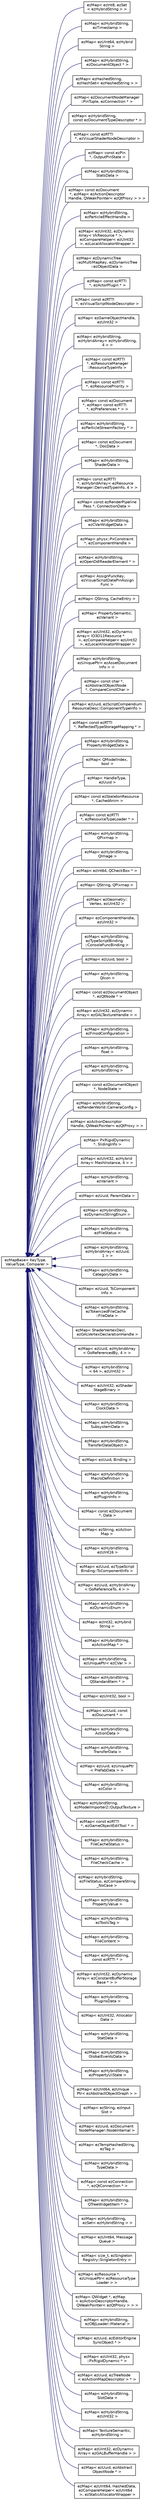 digraph "Graphical Class Hierarchy"
{
 // LATEX_PDF_SIZE
  edge [fontname="Helvetica",fontsize="10",labelfontname="Helvetica",labelfontsize="10"];
  node [fontname="Helvetica",fontsize="10",shape=record];
  rankdir="LR";
  Node0 [label="ezMapBase\< KeyType,\l ValueType, Comparer \>",height=0.2,width=0.4,color="black", fillcolor="white", style="filled",URL="$d1/d43/classez_map_base.htm",tooltip="An associative container. Similar to STL::map."];
  Node0 -> Node1 [dir="back",color="midnightblue",fontsize="10",style="solid",fontname="Helvetica"];
  Node1 [label="ezMap\< ezInt8, ezSet\l\< ezHybridString \> \>",height=0.2,width=0.4,color="black", fillcolor="white", style="filled",URL="$d1/d79/classez_map.htm",tooltip=" "];
  Node0 -> Node2 [dir="back",color="midnightblue",fontsize="10",style="solid",fontname="Helvetica"];
  Node2 [label="ezMap\< ezHybridString,\l ezTimestamp \>",height=0.2,width=0.4,color="black", fillcolor="white", style="filled",URL="$d1/d79/classez_map.htm",tooltip=" "];
  Node0 -> Node3 [dir="back",color="midnightblue",fontsize="10",style="solid",fontname="Helvetica"];
  Node3 [label="ezMap\< ezUInt64, ezHybrid\lString \>",height=0.2,width=0.4,color="black", fillcolor="white", style="filled",URL="$d1/d79/classez_map.htm",tooltip=" "];
  Node0 -> Node4 [dir="back",color="midnightblue",fontsize="10",style="solid",fontname="Helvetica"];
  Node4 [label="ezMap\< ezHybridString,\l ezDocumentObject * \>",height=0.2,width=0.4,color="black", fillcolor="white", style="filled",URL="$d1/d79/classez_map.htm",tooltip=" "];
  Node0 -> Node5 [dir="back",color="midnightblue",fontsize="10",style="solid",fontname="Helvetica"];
  Node5 [label="ezMap\< ezHashedString,\l ezHashSet\< ezHashedString \> \>",height=0.2,width=0.4,color="black", fillcolor="white", style="filled",URL="$d1/d79/classez_map.htm",tooltip=" "];
  Node0 -> Node6 [dir="back",color="midnightblue",fontsize="10",style="solid",fontname="Helvetica"];
  Node6 [label="ezMap\< ezDocumentNodeManager\l::PinTuple, ezConnection * \>",height=0.2,width=0.4,color="black", fillcolor="white", style="filled",URL="$d1/d79/classez_map.htm",tooltip=" "];
  Node0 -> Node7 [dir="back",color="midnightblue",fontsize="10",style="solid",fontname="Helvetica"];
  Node7 [label="ezMap\< ezHybridString,\l const ezDocumentTypeDescriptor * \>",height=0.2,width=0.4,color="black", fillcolor="white", style="filled",URL="$d1/d79/classez_map.htm",tooltip=" "];
  Node0 -> Node8 [dir="back",color="midnightblue",fontsize="10",style="solid",fontname="Helvetica"];
  Node8 [label="ezMap\< const ezRTTI\l *, ezVisualShaderNodeDescriptor \>",height=0.2,width=0.4,color="black", fillcolor="white", style="filled",URL="$d1/d79/classez_map.htm",tooltip=" "];
  Node0 -> Node9 [dir="back",color="midnightblue",fontsize="10",style="solid",fontname="Helvetica"];
  Node9 [label="ezMap\< const ezPin\l *, OutputPinState \>",height=0.2,width=0.4,color="black", fillcolor="white", style="filled",URL="$d1/d79/classez_map.htm",tooltip=" "];
  Node0 -> Node10 [dir="back",color="midnightblue",fontsize="10",style="solid",fontname="Helvetica"];
  Node10 [label="ezMap\< ezHybridString,\l StatsData \>",height=0.2,width=0.4,color="black", fillcolor="white", style="filled",URL="$d1/d79/classez_map.htm",tooltip=" "];
  Node0 -> Node11 [dir="back",color="midnightblue",fontsize="10",style="solid",fontname="Helvetica"];
  Node11 [label="ezMap\< const ezDocument\l *, ezMap\< ezActionDescriptor\lHandle, QWeakPointer\< ezQtProxy \> \> \>",height=0.2,width=0.4,color="black", fillcolor="white", style="filled",URL="$d1/d79/classez_map.htm",tooltip=" "];
  Node0 -> Node12 [dir="back",color="midnightblue",fontsize="10",style="solid",fontname="Helvetica"];
  Node12 [label="ezMap\< ezHybridString,\l ezParticleEffectHandle \>",height=0.2,width=0.4,color="black", fillcolor="white", style="filled",URL="$d1/d79/classez_map.htm",tooltip=" "];
  Node0 -> Node13 [dir="back",color="midnightblue",fontsize="10",style="solid",fontname="Helvetica"];
  Node13 [label="ezMap\< ezUInt32, ezDynamic\lArray\< VkResource * \>,\l ezCompareHelper\< ezUInt32\l \>, ezLocalAllocatorWrapper \>",height=0.2,width=0.4,color="black", fillcolor="white", style="filled",URL="$d1/d79/classez_map.htm",tooltip=" "];
  Node0 -> Node14 [dir="back",color="midnightblue",fontsize="10",style="solid",fontname="Helvetica"];
  Node14 [label="ezMap\< ezDynamicTree\l::ezMultiMapKey, ezDynamicTree\l::ezObjectData \>",height=0.2,width=0.4,color="black", fillcolor="white", style="filled",URL="$d1/d79/classez_map.htm",tooltip=" "];
  Node0 -> Node15 [dir="back",color="midnightblue",fontsize="10",style="solid",fontname="Helvetica"];
  Node15 [label="ezMap\< const ezRTTI\l *, ezActorPlugin * \>",height=0.2,width=0.4,color="black", fillcolor="white", style="filled",URL="$d1/d79/classez_map.htm",tooltip=" "];
  Node0 -> Node16 [dir="back",color="midnightblue",fontsize="10",style="solid",fontname="Helvetica"];
  Node16 [label="ezMap\< const ezRTTI\l *, ezVisualScriptNodeDescriptor \>",height=0.2,width=0.4,color="black", fillcolor="white", style="filled",URL="$d1/d79/classez_map.htm",tooltip=" "];
  Node0 -> Node17 [dir="back",color="midnightblue",fontsize="10",style="solid",fontname="Helvetica"];
  Node17 [label="ezMap\< ezGameObjectHandle,\l ezUInt32 \>",height=0.2,width=0.4,color="black", fillcolor="white", style="filled",URL="$d1/d79/classez_map.htm",tooltip=" "];
  Node0 -> Node18 [dir="back",color="midnightblue",fontsize="10",style="solid",fontname="Helvetica"];
  Node18 [label="ezMap\< ezHybridString,\l ezHybridArray\< ezHybridString,\l 4 \> \>",height=0.2,width=0.4,color="black", fillcolor="white", style="filled",URL="$d1/d79/classez_map.htm",tooltip=" "];
  Node0 -> Node19 [dir="back",color="midnightblue",fontsize="10",style="solid",fontname="Helvetica"];
  Node19 [label="ezMap\< const ezRTTI\l *, ezResourceManager\l::ResourceTypeInfo \>",height=0.2,width=0.4,color="black", fillcolor="white", style="filled",URL="$d1/d79/classez_map.htm",tooltip=" "];
  Node0 -> Node20 [dir="back",color="midnightblue",fontsize="10",style="solid",fontname="Helvetica"];
  Node20 [label="ezMap\< const ezRTTI\l *, ezResourcePriority \>",height=0.2,width=0.4,color="black", fillcolor="white", style="filled",URL="$d1/d79/classez_map.htm",tooltip=" "];
  Node0 -> Node21 [dir="back",color="midnightblue",fontsize="10",style="solid",fontname="Helvetica"];
  Node21 [label="ezMap\< const ezDocument\l *, ezMap\< const ezRTTI\l *, ezPreferences * \> \>",height=0.2,width=0.4,color="black", fillcolor="white", style="filled",URL="$d1/d79/classez_map.htm",tooltip=" "];
  Node0 -> Node22 [dir="back",color="midnightblue",fontsize="10",style="solid",fontname="Helvetica"];
  Node22 [label="ezMap\< ezHybridString,\l ezParticleStreamFactory * \>",height=0.2,width=0.4,color="black", fillcolor="white", style="filled",URL="$d1/d79/classez_map.htm",tooltip=" "];
  Node0 -> Node23 [dir="back",color="midnightblue",fontsize="10",style="solid",fontname="Helvetica"];
  Node23 [label="ezMap\< const ezDocument\l *, DocData \>",height=0.2,width=0.4,color="black", fillcolor="white", style="filled",URL="$d1/d79/classez_map.htm",tooltip=" "];
  Node0 -> Node24 [dir="back",color="midnightblue",fontsize="10",style="solid",fontname="Helvetica"];
  Node24 [label="ezMap\< ezHybridString,\l ShaderData \>",height=0.2,width=0.4,color="black", fillcolor="white", style="filled",URL="$d1/d79/classez_map.htm",tooltip=" "];
  Node0 -> Node25 [dir="back",color="midnightblue",fontsize="10",style="solid",fontname="Helvetica"];
  Node25 [label="ezMap\< const ezRTTI\l *, ezHybridArray\< ezResource\lManager::DerivedTypeInfo, 4 \> \>",height=0.2,width=0.4,color="black", fillcolor="white", style="filled",URL="$d1/d79/classez_map.htm",tooltip=" "];
  Node0 -> Node26 [dir="back",color="midnightblue",fontsize="10",style="solid",fontname="Helvetica"];
  Node26 [label="ezMap\< const ezRenderPipeline\lPass *, ConnectionData \>",height=0.2,width=0.4,color="black", fillcolor="white", style="filled",URL="$d1/d79/classez_map.htm",tooltip=" "];
  Node0 -> Node27 [dir="back",color="midnightblue",fontsize="10",style="solid",fontname="Helvetica"];
  Node27 [label="ezMap\< ezHybridString,\l ezCVarWidgetData \>",height=0.2,width=0.4,color="black", fillcolor="white", style="filled",URL="$d1/d79/classez_map.htm",tooltip=" "];
  Node0 -> Node28 [dir="back",color="midnightblue",fontsize="10",style="solid",fontname="Helvetica"];
  Node28 [label="ezMap\< physx::PxConstraint\l *, ezComponentHandle \>",height=0.2,width=0.4,color="black", fillcolor="white", style="filled",URL="$d1/d79/classez_map.htm",tooltip=" "];
  Node0 -> Node29 [dir="back",color="midnightblue",fontsize="10",style="solid",fontname="Helvetica"];
  Node29 [label="ezMap\< ezHybridString,\l ezOpenDdlReaderElement * \>",height=0.2,width=0.4,color="black", fillcolor="white", style="filled",URL="$d1/d79/classez_map.htm",tooltip=" "];
  Node0 -> Node30 [dir="back",color="midnightblue",fontsize="10",style="solid",fontname="Helvetica"];
  Node30 [label="ezMap\< AssignFuncKey,\l ezVisualScriptDataPinAssign\lFunc \>",height=0.2,width=0.4,color="black", fillcolor="white", style="filled",URL="$d1/d79/classez_map.htm",tooltip=" "];
  Node0 -> Node31 [dir="back",color="midnightblue",fontsize="10",style="solid",fontname="Helvetica"];
  Node31 [label="ezMap\< QString, CacheEntry \>",height=0.2,width=0.4,color="black", fillcolor="white", style="filled",URL="$d1/d79/classez_map.htm",tooltip=" "];
  Node0 -> Node32 [dir="back",color="midnightblue",fontsize="10",style="solid",fontname="Helvetica"];
  Node32 [label="ezMap\< PropertySemantic,\l ezVariant \>",height=0.2,width=0.4,color="black", fillcolor="white", style="filled",URL="$d1/d79/classez_map.htm",tooltip=" "];
  Node0 -> Node33 [dir="back",color="midnightblue",fontsize="10",style="solid",fontname="Helvetica"];
  Node33 [label="ezMap\< ezUInt32, ezDynamic\lArray\< ID3D11Resource *\l \>, ezCompareHelper\< ezUInt32\l \>, ezLocalAllocatorWrapper \>",height=0.2,width=0.4,color="black", fillcolor="white", style="filled",URL="$d1/d79/classez_map.htm",tooltip=" "];
  Node0 -> Node34 [dir="back",color="midnightblue",fontsize="10",style="solid",fontname="Helvetica"];
  Node34 [label="ezMap\< ezHybridString,\l ezUniquePtr\< ezAssetDocument\lInfo \> \>",height=0.2,width=0.4,color="black", fillcolor="white", style="filled",URL="$d1/d79/classez_map.htm",tooltip=" "];
  Node0 -> Node35 [dir="back",color="midnightblue",fontsize="10",style="solid",fontname="Helvetica"];
  Node35 [label="ezMap\< const char *,\l ezAbstractObjectNode\l *, CompareConstChar \>",height=0.2,width=0.4,color="black", fillcolor="white", style="filled",URL="$d1/d79/classez_map.htm",tooltip=" "];
  Node0 -> Node36 [dir="back",color="midnightblue",fontsize="10",style="solid",fontname="Helvetica"];
  Node36 [label="ezMap\< ezUuid, ezScriptCompendium\lResourceDesc::ComponentTypeInfo \>",height=0.2,width=0.4,color="black", fillcolor="white", style="filled",URL="$d1/d79/classez_map.htm",tooltip=" "];
  Node0 -> Node37 [dir="back",color="midnightblue",fontsize="10",style="solid",fontname="Helvetica"];
  Node37 [label="ezMap\< const ezRTTI\l *, ReflectedTypeStorageMapping * \>",height=0.2,width=0.4,color="black", fillcolor="white", style="filled",URL="$d1/d79/classez_map.htm",tooltip=" "];
  Node0 -> Node38 [dir="back",color="midnightblue",fontsize="10",style="solid",fontname="Helvetica"];
  Node38 [label="ezMap\< ezHybridString,\l PropertyWidgetData \>",height=0.2,width=0.4,color="black", fillcolor="white", style="filled",URL="$d1/d79/classez_map.htm",tooltip=" "];
  Node0 -> Node39 [dir="back",color="midnightblue",fontsize="10",style="solid",fontname="Helvetica"];
  Node39 [label="ezMap\< QModelIndex,\l bool \>",height=0.2,width=0.4,color="black", fillcolor="white", style="filled",URL="$d1/d79/classez_map.htm",tooltip=" "];
  Node0 -> Node40 [dir="back",color="midnightblue",fontsize="10",style="solid",fontname="Helvetica"];
  Node40 [label="ezMap\< HandleType,\l ezUuid \>",height=0.2,width=0.4,color="black", fillcolor="white", style="filled",URL="$d1/d79/classez_map.htm",tooltip=" "];
  Node0 -> Node41 [dir="back",color="midnightblue",fontsize="10",style="solid",fontname="Helvetica"];
  Node41 [label="ezMap\< const ezSkeletonResource\l *, CachedAnim \>",height=0.2,width=0.4,color="black", fillcolor="white", style="filled",URL="$d1/d79/classez_map.htm",tooltip=" "];
  Node0 -> Node42 [dir="back",color="midnightblue",fontsize="10",style="solid",fontname="Helvetica"];
  Node42 [label="ezMap\< const ezRTTI\l *, ezResourceTypeLoader * \>",height=0.2,width=0.4,color="black", fillcolor="white", style="filled",URL="$d1/d79/classez_map.htm",tooltip=" "];
  Node0 -> Node43 [dir="back",color="midnightblue",fontsize="10",style="solid",fontname="Helvetica"];
  Node43 [label="ezMap\< ezHybridString,\l QPixmap \>",height=0.2,width=0.4,color="black", fillcolor="white", style="filled",URL="$d1/d79/classez_map.htm",tooltip=" "];
  Node0 -> Node44 [dir="back",color="midnightblue",fontsize="10",style="solid",fontname="Helvetica"];
  Node44 [label="ezMap\< ezHybridString,\l QImage \>",height=0.2,width=0.4,color="black", fillcolor="white", style="filled",URL="$d1/d79/classez_map.htm",tooltip=" "];
  Node0 -> Node45 [dir="back",color="midnightblue",fontsize="10",style="solid",fontname="Helvetica"];
  Node45 [label="ezMap\< ezInt64, QCheckBox * \>",height=0.2,width=0.4,color="black", fillcolor="white", style="filled",URL="$d1/d79/classez_map.htm",tooltip=" "];
  Node0 -> Node46 [dir="back",color="midnightblue",fontsize="10",style="solid",fontname="Helvetica"];
  Node46 [label="ezMap\< QString, QPixmap \>",height=0.2,width=0.4,color="black", fillcolor="white", style="filled",URL="$d1/d79/classez_map.htm",tooltip=" "];
  Node0 -> Node47 [dir="back",color="midnightblue",fontsize="10",style="solid",fontname="Helvetica"];
  Node47 [label="ezMap\< ezGeometry::\lVertex, ezUInt32 \>",height=0.2,width=0.4,color="black", fillcolor="white", style="filled",URL="$d1/d79/classez_map.htm",tooltip=" "];
  Node0 -> Node48 [dir="back",color="midnightblue",fontsize="10",style="solid",fontname="Helvetica"];
  Node48 [label="ezMap\< ezComponentHandle,\l ezUInt32 \>",height=0.2,width=0.4,color="black", fillcolor="white", style="filled",URL="$d1/d79/classez_map.htm",tooltip=" "];
  Node0 -> Node49 [dir="back",color="midnightblue",fontsize="10",style="solid",fontname="Helvetica"];
  Node49 [label="ezMap\< ezHybridString,\l ezTypeScriptBinding\l::ConsoleFuncBinding \>",height=0.2,width=0.4,color="black", fillcolor="white", style="filled",URL="$d1/d79/classez_map.htm",tooltip=" "];
  Node0 -> Node50 [dir="back",color="midnightblue",fontsize="10",style="solid",fontname="Helvetica"];
  Node50 [label="ezMap\< ezUuid, bool \>",height=0.2,width=0.4,color="black", fillcolor="white", style="filled",URL="$d1/d79/classez_map.htm",tooltip=" "];
  Node0 -> Node51 [dir="back",color="midnightblue",fontsize="10",style="solid",fontname="Helvetica"];
  Node51 [label="ezMap\< ezHybridString,\l QIcon \>",height=0.2,width=0.4,color="black", fillcolor="white", style="filled",URL="$d1/d79/classez_map.htm",tooltip=" "];
  Node0 -> Node52 [dir="back",color="midnightblue",fontsize="10",style="solid",fontname="Helvetica"];
  Node52 [label="ezMap\< const ezDocumentObject\l *, ezQtNode * \>",height=0.2,width=0.4,color="black", fillcolor="white", style="filled",URL="$d1/d79/classez_map.htm",tooltip=" "];
  Node0 -> Node53 [dir="back",color="midnightblue",fontsize="10",style="solid",fontname="Helvetica"];
  Node53 [label="ezMap\< ezUInt32, ezDynamic\lArray\< ezGALTextureHandle \> \>",height=0.2,width=0.4,color="black", fillcolor="white", style="filled",URL="$d1/d79/classez_map.htm",tooltip=" "];
  Node0 -> Node54 [dir="back",color="midnightblue",fontsize="10",style="solid",fontname="Helvetica"];
  Node54 [label="ezMap\< ezHybridString,\l ezFmodConfiguration \>",height=0.2,width=0.4,color="black", fillcolor="white", style="filled",URL="$d1/d79/classez_map.htm",tooltip=" "];
  Node0 -> Node55 [dir="back",color="midnightblue",fontsize="10",style="solid",fontname="Helvetica"];
  Node55 [label="ezMap\< ezHybridString,\l float \>",height=0.2,width=0.4,color="black", fillcolor="white", style="filled",URL="$d1/d79/classez_map.htm",tooltip=" "];
  Node0 -> Node56 [dir="back",color="midnightblue",fontsize="10",style="solid",fontname="Helvetica"];
  Node56 [label="ezMap\< ezHybridString,\l ezHybridString \>",height=0.2,width=0.4,color="black", fillcolor="white", style="filled",URL="$d1/d79/classez_map.htm",tooltip=" "];
  Node0 -> Node57 [dir="back",color="midnightblue",fontsize="10",style="solid",fontname="Helvetica"];
  Node57 [label="ezMap\< const ezDocumentObject\l *, NodeState \>",height=0.2,width=0.4,color="black", fillcolor="white", style="filled",URL="$d1/d79/classez_map.htm",tooltip=" "];
  Node0 -> Node58 [dir="back",color="midnightblue",fontsize="10",style="solid",fontname="Helvetica"];
  Node58 [label="ezMap\< ezHybridString,\l ezRenderWorld::CameraConfig \>",height=0.2,width=0.4,color="black", fillcolor="white", style="filled",URL="$d1/d79/classez_map.htm",tooltip=" "];
  Node0 -> Node59 [dir="back",color="midnightblue",fontsize="10",style="solid",fontname="Helvetica"];
  Node59 [label="ezMap\< ezActionDescriptor\lHandle, QWeakPointer\< ezQtProxy \> \>",height=0.2,width=0.4,color="black", fillcolor="white", style="filled",URL="$d1/d79/classez_map.htm",tooltip=" "];
  Node0 -> Node60 [dir="back",color="midnightblue",fontsize="10",style="solid",fontname="Helvetica"];
  Node60 [label="ezMap\< PxRigidDynamic\l *, SlidingInfo \>",height=0.2,width=0.4,color="black", fillcolor="white", style="filled",URL="$d1/d79/classez_map.htm",tooltip=" "];
  Node0 -> Node61 [dir="back",color="midnightblue",fontsize="10",style="solid",fontname="Helvetica"];
  Node61 [label="ezMap\< ezUInt32, ezHybrid\lArray\< MeshInstance, 4 \> \>",height=0.2,width=0.4,color="black", fillcolor="white", style="filled",URL="$d1/d79/classez_map.htm",tooltip=" "];
  Node0 -> Node62 [dir="back",color="midnightblue",fontsize="10",style="solid",fontname="Helvetica"];
  Node62 [label="ezMap\< ezHybridString,\l ezVariant \>",height=0.2,width=0.4,color="black", fillcolor="white", style="filled",URL="$d1/d79/classez_map.htm",tooltip=" "];
  Node0 -> Node63 [dir="back",color="midnightblue",fontsize="10",style="solid",fontname="Helvetica"];
  Node63 [label="ezMap\< ezUuid, ParamData \>",height=0.2,width=0.4,color="black", fillcolor="white", style="filled",URL="$d1/d79/classez_map.htm",tooltip=" "];
  Node0 -> Node64 [dir="back",color="midnightblue",fontsize="10",style="solid",fontname="Helvetica"];
  Node64 [label="ezMap\< ezHybridString,\l ezDynamicStringEnum \>",height=0.2,width=0.4,color="black", fillcolor="white", style="filled",URL="$d1/d79/classez_map.htm",tooltip=" "];
  Node0 -> Node65 [dir="back",color="midnightblue",fontsize="10",style="solid",fontname="Helvetica"];
  Node65 [label="ezMap\< ezHybridString,\l ezFileStatus \>",height=0.2,width=0.4,color="black", fillcolor="white", style="filled",URL="$d1/d79/classez_map.htm",tooltip=" "];
  Node0 -> Node66 [dir="back",color="midnightblue",fontsize="10",style="solid",fontname="Helvetica"];
  Node66 [label="ezMap\< ezHybridString,\l ezHybridArray\< ezUuid,\l 1 \> \>",height=0.2,width=0.4,color="black", fillcolor="white", style="filled",URL="$d1/d79/classez_map.htm",tooltip=" "];
  Node0 -> Node67 [dir="back",color="midnightblue",fontsize="10",style="solid",fontname="Helvetica"];
  Node67 [label="ezMap\< ezHybridString,\l CategoryData \>",height=0.2,width=0.4,color="black", fillcolor="white", style="filled",URL="$d1/d79/classez_map.htm",tooltip=" "];
  Node0 -> Node68 [dir="back",color="midnightblue",fontsize="10",style="solid",fontname="Helvetica"];
  Node68 [label="ezMap\< ezUuid, TsComponent\lInfo \>",height=0.2,width=0.4,color="black", fillcolor="white", style="filled",URL="$d1/d79/classez_map.htm",tooltip=" "];
  Node0 -> Node69 [dir="back",color="midnightblue",fontsize="10",style="solid",fontname="Helvetica"];
  Node69 [label="ezMap\< ezHybridString,\l ezTokenizedFileCache\l::FileData \>",height=0.2,width=0.4,color="black", fillcolor="white", style="filled",URL="$d1/d79/classez_map.htm",tooltip=" "];
  Node0 -> Node70 [dir="back",color="midnightblue",fontsize="10",style="solid",fontname="Helvetica"];
  Node70 [label="ezMap\< ShaderVertexDecl,\l ezGALVertexDeclarationHandle \>",height=0.2,width=0.4,color="black", fillcolor="white", style="filled",URL="$d1/d79/classez_map.htm",tooltip=" "];
  Node0 -> Node71 [dir="back",color="midnightblue",fontsize="10",style="solid",fontname="Helvetica"];
  Node71 [label="ezMap\< ezUuid, ezHybridArray\l\< GoReferencedBy, 4 \> \>",height=0.2,width=0.4,color="black", fillcolor="white", style="filled",URL="$d1/d79/classez_map.htm",tooltip=" "];
  Node0 -> Node72 [dir="back",color="midnightblue",fontsize="10",style="solid",fontname="Helvetica"];
  Node72 [label="ezMap\< ezHybridString\l\< 64 \>, ezUInt32 \>",height=0.2,width=0.4,color="black", fillcolor="white", style="filled",URL="$d1/d79/classez_map.htm",tooltip=" "];
  Node0 -> Node73 [dir="back",color="midnightblue",fontsize="10",style="solid",fontname="Helvetica"];
  Node73 [label="ezMap\< ezUInt32, ezShader\lStageBinary \>",height=0.2,width=0.4,color="black", fillcolor="white", style="filled",URL="$d1/d79/classez_map.htm",tooltip=" "];
  Node0 -> Node74 [dir="back",color="midnightblue",fontsize="10",style="solid",fontname="Helvetica"];
  Node74 [label="ezMap\< ezHybridString,\l ClockData \>",height=0.2,width=0.4,color="black", fillcolor="white", style="filled",URL="$d1/d79/classez_map.htm",tooltip=" "];
  Node0 -> Node75 [dir="back",color="midnightblue",fontsize="10",style="solid",fontname="Helvetica"];
  Node75 [label="ezMap\< ezHybridString,\l SubsystemData \>",height=0.2,width=0.4,color="black", fillcolor="white", style="filled",URL="$d1/d79/classez_map.htm",tooltip=" "];
  Node0 -> Node76 [dir="back",color="midnightblue",fontsize="10",style="solid",fontname="Helvetica"];
  Node76 [label="ezMap\< ezHybridString,\l TransferDataObject \>",height=0.2,width=0.4,color="black", fillcolor="white", style="filled",URL="$d1/d79/classez_map.htm",tooltip=" "];
  Node0 -> Node77 [dir="back",color="midnightblue",fontsize="10",style="solid",fontname="Helvetica"];
  Node77 [label="ezMap\< ezUuid, Binding \>",height=0.2,width=0.4,color="black", fillcolor="white", style="filled",URL="$d1/d79/classez_map.htm",tooltip=" "];
  Node0 -> Node78 [dir="back",color="midnightblue",fontsize="10",style="solid",fontname="Helvetica"];
  Node78 [label="ezMap\< ezHybridString,\l MacroDefinition \>",height=0.2,width=0.4,color="black", fillcolor="white", style="filled",URL="$d1/d79/classez_map.htm",tooltip=" "];
  Node0 -> Node79 [dir="back",color="midnightblue",fontsize="10",style="solid",fontname="Helvetica"];
  Node79 [label="ezMap\< ezHybridString,\l ezPluginInfo \>",height=0.2,width=0.4,color="black", fillcolor="white", style="filled",URL="$d1/d79/classez_map.htm",tooltip=" "];
  Node0 -> Node80 [dir="back",color="midnightblue",fontsize="10",style="solid",fontname="Helvetica"];
  Node80 [label="ezMap\< const ezDocument\l *, Data \>",height=0.2,width=0.4,color="black", fillcolor="white", style="filled",URL="$d1/d79/classez_map.htm",tooltip=" "];
  Node0 -> Node81 [dir="back",color="midnightblue",fontsize="10",style="solid",fontname="Helvetica"];
  Node81 [label="ezMap\< ezString, ezAction\lMap \>",height=0.2,width=0.4,color="black", fillcolor="white", style="filled",URL="$d1/d79/classez_map.htm",tooltip=" "];
  Node0 -> Node82 [dir="back",color="midnightblue",fontsize="10",style="solid",fontname="Helvetica"];
  Node82 [label="ezMap\< ezHybridString,\l ezUInt16 \>",height=0.2,width=0.4,color="black", fillcolor="white", style="filled",URL="$d1/d79/classez_map.htm",tooltip=" "];
  Node0 -> Node83 [dir="back",color="midnightblue",fontsize="10",style="solid",fontname="Helvetica"];
  Node83 [label="ezMap\< ezUuid, ezTypeScript\lBinding::TsComponentInfo \>",height=0.2,width=0.4,color="black", fillcolor="white", style="filled",URL="$d1/d79/classez_map.htm",tooltip=" "];
  Node0 -> Node84 [dir="back",color="midnightblue",fontsize="10",style="solid",fontname="Helvetica"];
  Node84 [label="ezMap\< ezUuid, ezHybridArray\l\< GoReferenceTo, 4 \> \>",height=0.2,width=0.4,color="black", fillcolor="white", style="filled",URL="$d1/d79/classez_map.htm",tooltip=" "];
  Node0 -> Node85 [dir="back",color="midnightblue",fontsize="10",style="solid",fontname="Helvetica"];
  Node85 [label="ezMap\< ezHybridString,\l ezDynamicEnum \>",height=0.2,width=0.4,color="black", fillcolor="white", style="filled",URL="$d1/d79/classez_map.htm",tooltip=" "];
  Node0 -> Node86 [dir="back",color="midnightblue",fontsize="10",style="solid",fontname="Helvetica"];
  Node86 [label="ezMap\< ezInt32, ezHybrid\lString \>",height=0.2,width=0.4,color="black", fillcolor="white", style="filled",URL="$d1/d79/classez_map.htm",tooltip=" "];
  Node0 -> Node87 [dir="back",color="midnightblue",fontsize="10",style="solid",fontname="Helvetica"];
  Node87 [label="ezMap\< ezHybridString,\l ezActionMap * \>",height=0.2,width=0.4,color="black", fillcolor="white", style="filled",URL="$d1/d79/classez_map.htm",tooltip=" "];
  Node0 -> Node88 [dir="back",color="midnightblue",fontsize="10",style="solid",fontname="Helvetica"];
  Node88 [label="ezMap\< ezHybridString,\l ezUniquePtr\< ezCVar \> \>",height=0.2,width=0.4,color="black", fillcolor="white", style="filled",URL="$d1/d79/classez_map.htm",tooltip=" "];
  Node0 -> Node89 [dir="back",color="midnightblue",fontsize="10",style="solid",fontname="Helvetica"];
  Node89 [label="ezMap\< ezHybridString,\l QStandardItem * \>",height=0.2,width=0.4,color="black", fillcolor="white", style="filled",URL="$d1/d79/classez_map.htm",tooltip=" "];
  Node0 -> Node90 [dir="back",color="midnightblue",fontsize="10",style="solid",fontname="Helvetica"];
  Node90 [label="ezMap\< ezUInt32, bool \>",height=0.2,width=0.4,color="black", fillcolor="white", style="filled",URL="$d1/d79/classez_map.htm",tooltip=" "];
  Node0 -> Node91 [dir="back",color="midnightblue",fontsize="10",style="solid",fontname="Helvetica"];
  Node91 [label="ezMap\< ezUuid, const\l ezDocument * \>",height=0.2,width=0.4,color="black", fillcolor="white", style="filled",URL="$d1/d79/classez_map.htm",tooltip=" "];
  Node0 -> Node92 [dir="back",color="midnightblue",fontsize="10",style="solid",fontname="Helvetica"];
  Node92 [label="ezMap\< ezHybridString,\l ActionData \>",height=0.2,width=0.4,color="black", fillcolor="white", style="filled",URL="$d1/d79/classez_map.htm",tooltip=" "];
  Node0 -> Node93 [dir="back",color="midnightblue",fontsize="10",style="solid",fontname="Helvetica"];
  Node93 [label="ezMap\< ezHybridString,\l TransferData \>",height=0.2,width=0.4,color="black", fillcolor="white", style="filled",URL="$d1/d79/classez_map.htm",tooltip=" "];
  Node0 -> Node94 [dir="back",color="midnightblue",fontsize="10",style="solid",fontname="Helvetica"];
  Node94 [label="ezMap\< ezUuid, ezUniquePtr\l\< PrefabData \> \>",height=0.2,width=0.4,color="black", fillcolor="white", style="filled",URL="$d1/d79/classez_map.htm",tooltip=" "];
  Node0 -> Node95 [dir="back",color="midnightblue",fontsize="10",style="solid",fontname="Helvetica"];
  Node95 [label="ezMap\< ezHybridString,\l ezColor \>",height=0.2,width=0.4,color="black", fillcolor="white", style="filled",URL="$d1/d79/classez_map.htm",tooltip=" "];
  Node0 -> Node96 [dir="back",color="midnightblue",fontsize="10",style="solid",fontname="Helvetica"];
  Node96 [label="ezMap\< ezHybridString,\l ezModelImporter2::OutputTexture \>",height=0.2,width=0.4,color="black", fillcolor="white", style="filled",URL="$d1/d79/classez_map.htm",tooltip=" "];
  Node0 -> Node97 [dir="back",color="midnightblue",fontsize="10",style="solid",fontname="Helvetica"];
  Node97 [label="ezMap\< const ezRTTI\l *, ezGameObjectEditTool * \>",height=0.2,width=0.4,color="black", fillcolor="white", style="filled",URL="$d1/d79/classez_map.htm",tooltip=" "];
  Node0 -> Node98 [dir="back",color="midnightblue",fontsize="10",style="solid",fontname="Helvetica"];
  Node98 [label="ezMap\< ezHybridString,\l FileCacheStatus \>",height=0.2,width=0.4,color="black", fillcolor="white", style="filled",URL="$d1/d79/classez_map.htm",tooltip=" "];
  Node0 -> Node99 [dir="back",color="midnightblue",fontsize="10",style="solid",fontname="Helvetica"];
  Node99 [label="ezMap\< ezHybridString,\l FileCheckCache \>",height=0.2,width=0.4,color="black", fillcolor="white", style="filled",URL="$d1/d79/classez_map.htm",tooltip=" "];
  Node0 -> Node100 [dir="back",color="midnightblue",fontsize="10",style="solid",fontname="Helvetica"];
  Node100 [label="ezMap\< ezHybridString,\l ezFileStatus, ezCompareString\l_NoCase \>",height=0.2,width=0.4,color="black", fillcolor="white", style="filled",URL="$d1/d79/classez_map.htm",tooltip=" "];
  Node0 -> Node101 [dir="back",color="midnightblue",fontsize="10",style="solid",fontname="Helvetica"];
  Node101 [label="ezMap\< ezHybridString,\l PropertyValue \>",height=0.2,width=0.4,color="black", fillcolor="white", style="filled",URL="$d1/d79/classez_map.htm",tooltip=" "];
  Node0 -> Node102 [dir="back",color="midnightblue",fontsize="10",style="solid",fontname="Helvetica"];
  Node102 [label="ezMap\< ezHybridString,\l ezToolsTag \>",height=0.2,width=0.4,color="black", fillcolor="white", style="filled",URL="$d1/d79/classez_map.htm",tooltip=" "];
  Node0 -> Node103 [dir="back",color="midnightblue",fontsize="10",style="solid",fontname="Helvetica"];
  Node103 [label="ezMap\< ezHybridString,\l FileContent \>",height=0.2,width=0.4,color="black", fillcolor="white", style="filled",URL="$d1/d79/classez_map.htm",tooltip=" "];
  Node0 -> Node104 [dir="back",color="midnightblue",fontsize="10",style="solid",fontname="Helvetica"];
  Node104 [label="ezMap\< ezHybridString,\l const ezRTTI * \>",height=0.2,width=0.4,color="black", fillcolor="white", style="filled",URL="$d1/d79/classez_map.htm",tooltip=" "];
  Node0 -> Node105 [dir="back",color="midnightblue",fontsize="10",style="solid",fontname="Helvetica"];
  Node105 [label="ezMap\< ezUInt32, ezDynamic\lArray\< ezConstantBufferStorage\lBase * \> \>",height=0.2,width=0.4,color="black", fillcolor="white", style="filled",URL="$d1/d79/classez_map.htm",tooltip=" "];
  Node0 -> Node106 [dir="back",color="midnightblue",fontsize="10",style="solid",fontname="Helvetica"];
  Node106 [label="ezMap\< ezHybridString,\l PluginsData \>",height=0.2,width=0.4,color="black", fillcolor="white", style="filled",URL="$d1/d79/classez_map.htm",tooltip=" "];
  Node0 -> Node107 [dir="back",color="midnightblue",fontsize="10",style="solid",fontname="Helvetica"];
  Node107 [label="ezMap\< ezUInt32, Allocator\lData \>",height=0.2,width=0.4,color="black", fillcolor="white", style="filled",URL="$d1/d79/classez_map.htm",tooltip=" "];
  Node0 -> Node108 [dir="back",color="midnightblue",fontsize="10",style="solid",fontname="Helvetica"];
  Node108 [label="ezMap\< ezHybridString,\l StatData \>",height=0.2,width=0.4,color="black", fillcolor="white", style="filled",URL="$d1/d79/classez_map.htm",tooltip=" "];
  Node0 -> Node109 [dir="back",color="midnightblue",fontsize="10",style="solid",fontname="Helvetica"];
  Node109 [label="ezMap\< ezHybridString,\l GlobalEventsData \>",height=0.2,width=0.4,color="black", fillcolor="white", style="filled",URL="$d1/d79/classez_map.htm",tooltip=" "];
  Node0 -> Node110 [dir="back",color="midnightblue",fontsize="10",style="solid",fontname="Helvetica"];
  Node110 [label="ezMap\< ezHybridString,\l ezPropertyUiState \>",height=0.2,width=0.4,color="black", fillcolor="white", style="filled",URL="$d1/d79/classez_map.htm",tooltip=" "];
  Node0 -> Node111 [dir="back",color="midnightblue",fontsize="10",style="solid",fontname="Helvetica"];
  Node111 [label="ezMap\< ezUInt64, ezUnique\lPtr\< ezAbstractObjectGraph \> \>",height=0.2,width=0.4,color="black", fillcolor="white", style="filled",URL="$d1/d79/classez_map.htm",tooltip=" "];
  Node0 -> Node112 [dir="back",color="midnightblue",fontsize="10",style="solid",fontname="Helvetica"];
  Node112 [label="ezMap\< ezString, ezInput\lSlot \>",height=0.2,width=0.4,color="black", fillcolor="white", style="filled",URL="$d1/d79/classez_map.htm",tooltip=" "];
  Node0 -> Node113 [dir="back",color="midnightblue",fontsize="10",style="solid",fontname="Helvetica"];
  Node113 [label="ezMap\< ezUuid, ezDocument\lNodeManager::NodeInternal \>",height=0.2,width=0.4,color="black", fillcolor="white", style="filled",URL="$d1/d79/classez_map.htm",tooltip=" "];
  Node0 -> Node114 [dir="back",color="midnightblue",fontsize="10",style="solid",fontname="Helvetica"];
  Node114 [label="ezMap\< ezTempHashedString,\l ezTag \>",height=0.2,width=0.4,color="black", fillcolor="white", style="filled",URL="$d1/d79/classez_map.htm",tooltip=" "];
  Node0 -> Node115 [dir="back",color="midnightblue",fontsize="10",style="solid",fontname="Helvetica"];
  Node115 [label="ezMap\< ezHybridString,\l TypeData \>",height=0.2,width=0.4,color="black", fillcolor="white", style="filled",URL="$d1/d79/classez_map.htm",tooltip=" "];
  Node0 -> Node116 [dir="back",color="midnightblue",fontsize="10",style="solid",fontname="Helvetica"];
  Node116 [label="ezMap\< const ezConnection\l *, ezQtConnection * \>",height=0.2,width=0.4,color="black", fillcolor="white", style="filled",URL="$d1/d79/classez_map.htm",tooltip=" "];
  Node0 -> Node117 [dir="back",color="midnightblue",fontsize="10",style="solid",fontname="Helvetica"];
  Node117 [label="ezMap\< ezHybridString,\l QTreeWidgetItem * \>",height=0.2,width=0.4,color="black", fillcolor="white", style="filled",URL="$d1/d79/classez_map.htm",tooltip=" "];
  Node0 -> Node118 [dir="back",color="midnightblue",fontsize="10",style="solid",fontname="Helvetica"];
  Node118 [label="ezMap\< ezHybridString,\l ezSet\< ezHybridString \> \>",height=0.2,width=0.4,color="black", fillcolor="white", style="filled",URL="$d1/d79/classez_map.htm",tooltip=" "];
  Node0 -> Node119 [dir="back",color="midnightblue",fontsize="10",style="solid",fontname="Helvetica"];
  Node119 [label="ezMap\< ezUInt64, Message\lQueue \>",height=0.2,width=0.4,color="black", fillcolor="white", style="filled",URL="$d1/d79/classez_map.htm",tooltip=" "];
  Node0 -> Node120 [dir="back",color="midnightblue",fontsize="10",style="solid",fontname="Helvetica"];
  Node120 [label="ezMap\< size_t, ezSingleton\lRegistry::SingletonEntry \>",height=0.2,width=0.4,color="black", fillcolor="white", style="filled",URL="$d1/d79/classez_map.htm",tooltip=" "];
  Node0 -> Node121 [dir="back",color="midnightblue",fontsize="10",style="solid",fontname="Helvetica"];
  Node121 [label="ezMap\< ezResource *,\l ezUniquePtr\< ezResourceType\lLoader \> \>",height=0.2,width=0.4,color="black", fillcolor="white", style="filled",URL="$d1/d79/classez_map.htm",tooltip=" "];
  Node0 -> Node122 [dir="back",color="midnightblue",fontsize="10",style="solid",fontname="Helvetica"];
  Node122 [label="ezMap\< QWidget *, ezMap\l\< ezActionDescriptorHandle,\l QWeakPointer\< ezQtProxy \> \> \>",height=0.2,width=0.4,color="black", fillcolor="white", style="filled",URL="$d1/d79/classez_map.htm",tooltip=" "];
  Node0 -> Node123 [dir="back",color="midnightblue",fontsize="10",style="solid",fontname="Helvetica"];
  Node123 [label="ezMap\< ezHybridString,\l ezOBJLoader::Material \>",height=0.2,width=0.4,color="black", fillcolor="white", style="filled",URL="$d1/d79/classez_map.htm",tooltip=" "];
  Node0 -> Node124 [dir="back",color="midnightblue",fontsize="10",style="solid",fontname="Helvetica"];
  Node124 [label="ezMap\< ezUuid, ezEditorEngine\lSyncObject * \>",height=0.2,width=0.4,color="black", fillcolor="white", style="filled",URL="$d1/d79/classez_map.htm",tooltip=" "];
  Node0 -> Node125 [dir="back",color="midnightblue",fontsize="10",style="solid",fontname="Helvetica"];
  Node125 [label="ezMap\< ezUInt32, physx\l::PxRigidDynamic * \>",height=0.2,width=0.4,color="black", fillcolor="white", style="filled",URL="$d1/d79/classez_map.htm",tooltip=" "];
  Node0 -> Node126 [dir="back",color="midnightblue",fontsize="10",style="solid",fontname="Helvetica"];
  Node126 [label="ezMap\< ezUuid, ezTreeNode\l\< ezActionMapDescriptor \> * \>",height=0.2,width=0.4,color="black", fillcolor="white", style="filled",URL="$d1/d79/classez_map.htm",tooltip=" "];
  Node0 -> Node127 [dir="back",color="midnightblue",fontsize="10",style="solid",fontname="Helvetica"];
  Node127 [label="ezMap\< ezHybridString,\l SlotData \>",height=0.2,width=0.4,color="black", fillcolor="white", style="filled",URL="$d1/d79/classez_map.htm",tooltip=" "];
  Node0 -> Node128 [dir="back",color="midnightblue",fontsize="10",style="solid",fontname="Helvetica"];
  Node128 [label="ezMap\< ezHybridString,\l ezUInt32 \>",height=0.2,width=0.4,color="black", fillcolor="white", style="filled",URL="$d1/d79/classez_map.htm",tooltip=" "];
  Node0 -> Node129 [dir="back",color="midnightblue",fontsize="10",style="solid",fontname="Helvetica"];
  Node129 [label="ezMap\< TextureSemantic,\l ezHybridString \>",height=0.2,width=0.4,color="black", fillcolor="white", style="filled",URL="$d1/d79/classez_map.htm",tooltip=" "];
  Node0 -> Node130 [dir="back",color="midnightblue",fontsize="10",style="solid",fontname="Helvetica"];
  Node130 [label="ezMap\< ezUInt32, ezDynamic\lArray\< ezGALBufferHandle \> \>",height=0.2,width=0.4,color="black", fillcolor="white", style="filled",URL="$d1/d79/classez_map.htm",tooltip=" "];
  Node0 -> Node131 [dir="back",color="midnightblue",fontsize="10",style="solid",fontname="Helvetica"];
  Node131 [label="ezMap\< ezUuid, ezAbstract\lObjectNode * \>",height=0.2,width=0.4,color="black", fillcolor="white", style="filled",URL="$d1/d79/classez_map.htm",tooltip=" "];
  Node0 -> Node132 [dir="back",color="midnightblue",fontsize="10",style="solid",fontname="Helvetica"];
  Node132 [label="ezMap\< ezUInt64, HashedData,\l ezCompareHelper\< ezUInt64\l \>, ezStaticAllocatorWrapper \>",height=0.2,width=0.4,color="black", fillcolor="white", style="filled",URL="$d1/d79/classez_map.htm",tooltip=" "];
}
